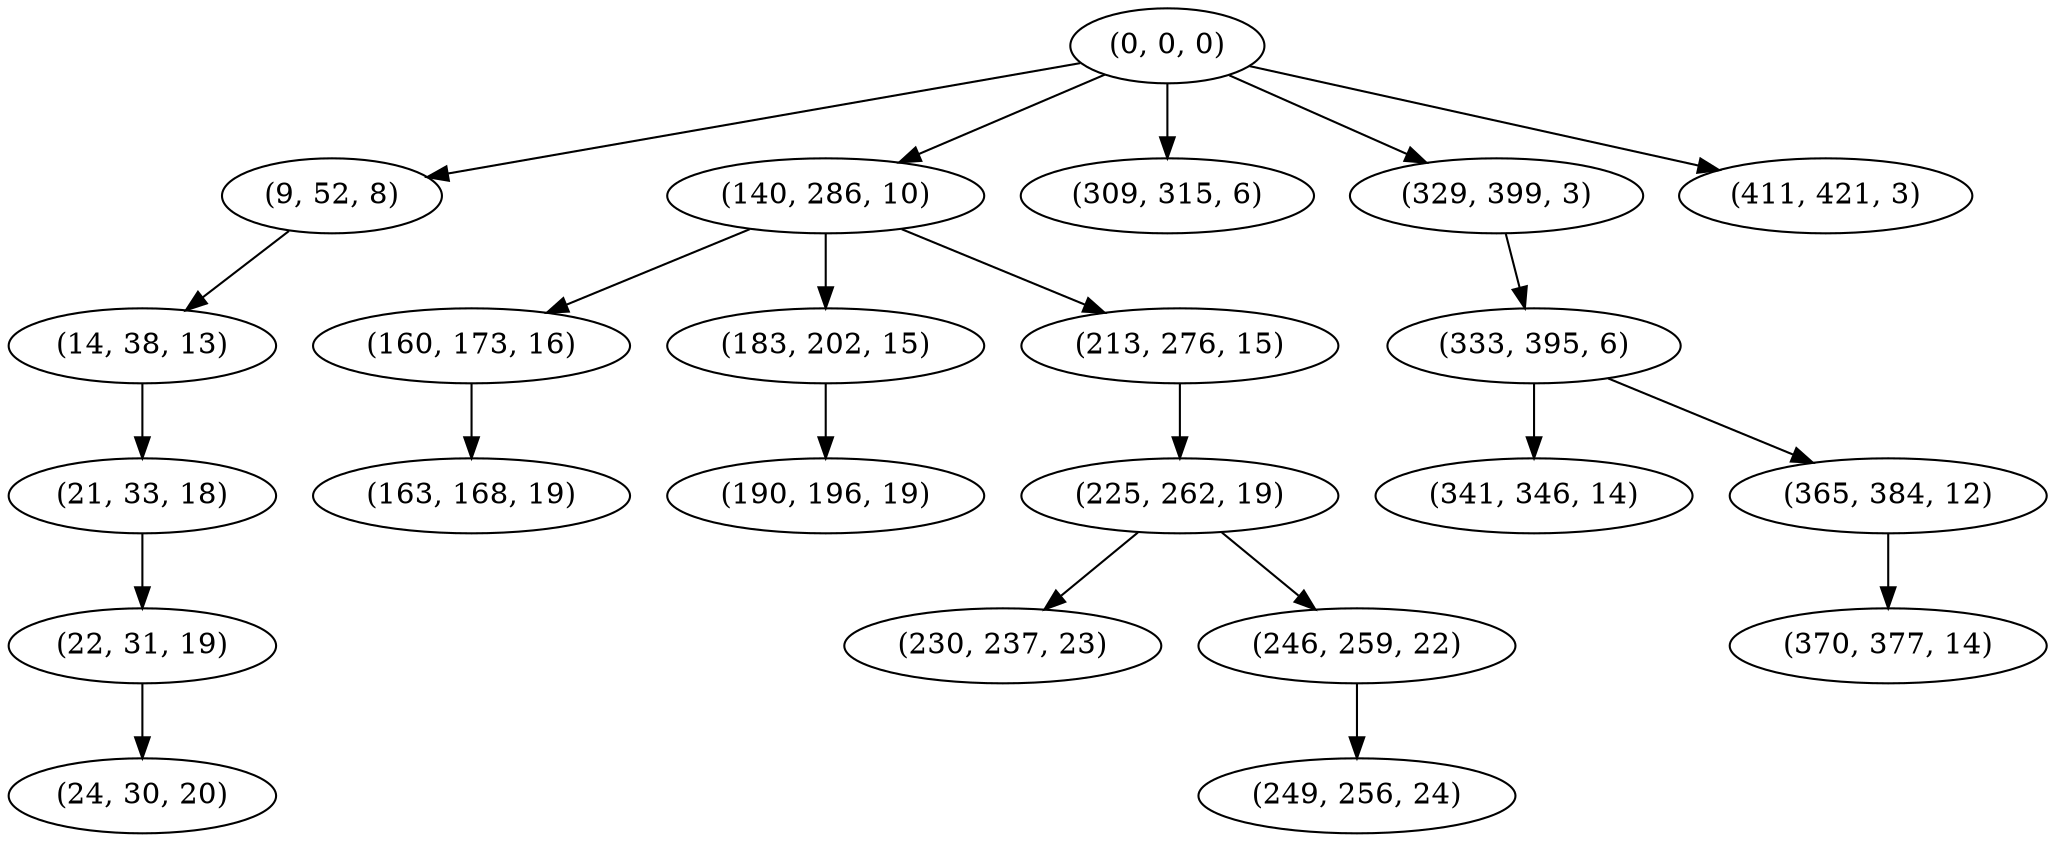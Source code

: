 digraph tree {
    "(0, 0, 0)";
    "(9, 52, 8)";
    "(14, 38, 13)";
    "(21, 33, 18)";
    "(22, 31, 19)";
    "(24, 30, 20)";
    "(140, 286, 10)";
    "(160, 173, 16)";
    "(163, 168, 19)";
    "(183, 202, 15)";
    "(190, 196, 19)";
    "(213, 276, 15)";
    "(225, 262, 19)";
    "(230, 237, 23)";
    "(246, 259, 22)";
    "(249, 256, 24)";
    "(309, 315, 6)";
    "(329, 399, 3)";
    "(333, 395, 6)";
    "(341, 346, 14)";
    "(365, 384, 12)";
    "(370, 377, 14)";
    "(411, 421, 3)";
    "(0, 0, 0)" -> "(9, 52, 8)";
    "(0, 0, 0)" -> "(140, 286, 10)";
    "(0, 0, 0)" -> "(309, 315, 6)";
    "(0, 0, 0)" -> "(329, 399, 3)";
    "(0, 0, 0)" -> "(411, 421, 3)";
    "(9, 52, 8)" -> "(14, 38, 13)";
    "(14, 38, 13)" -> "(21, 33, 18)";
    "(21, 33, 18)" -> "(22, 31, 19)";
    "(22, 31, 19)" -> "(24, 30, 20)";
    "(140, 286, 10)" -> "(160, 173, 16)";
    "(140, 286, 10)" -> "(183, 202, 15)";
    "(140, 286, 10)" -> "(213, 276, 15)";
    "(160, 173, 16)" -> "(163, 168, 19)";
    "(183, 202, 15)" -> "(190, 196, 19)";
    "(213, 276, 15)" -> "(225, 262, 19)";
    "(225, 262, 19)" -> "(230, 237, 23)";
    "(225, 262, 19)" -> "(246, 259, 22)";
    "(246, 259, 22)" -> "(249, 256, 24)";
    "(329, 399, 3)" -> "(333, 395, 6)";
    "(333, 395, 6)" -> "(341, 346, 14)";
    "(333, 395, 6)" -> "(365, 384, 12)";
    "(365, 384, 12)" -> "(370, 377, 14)";
}
